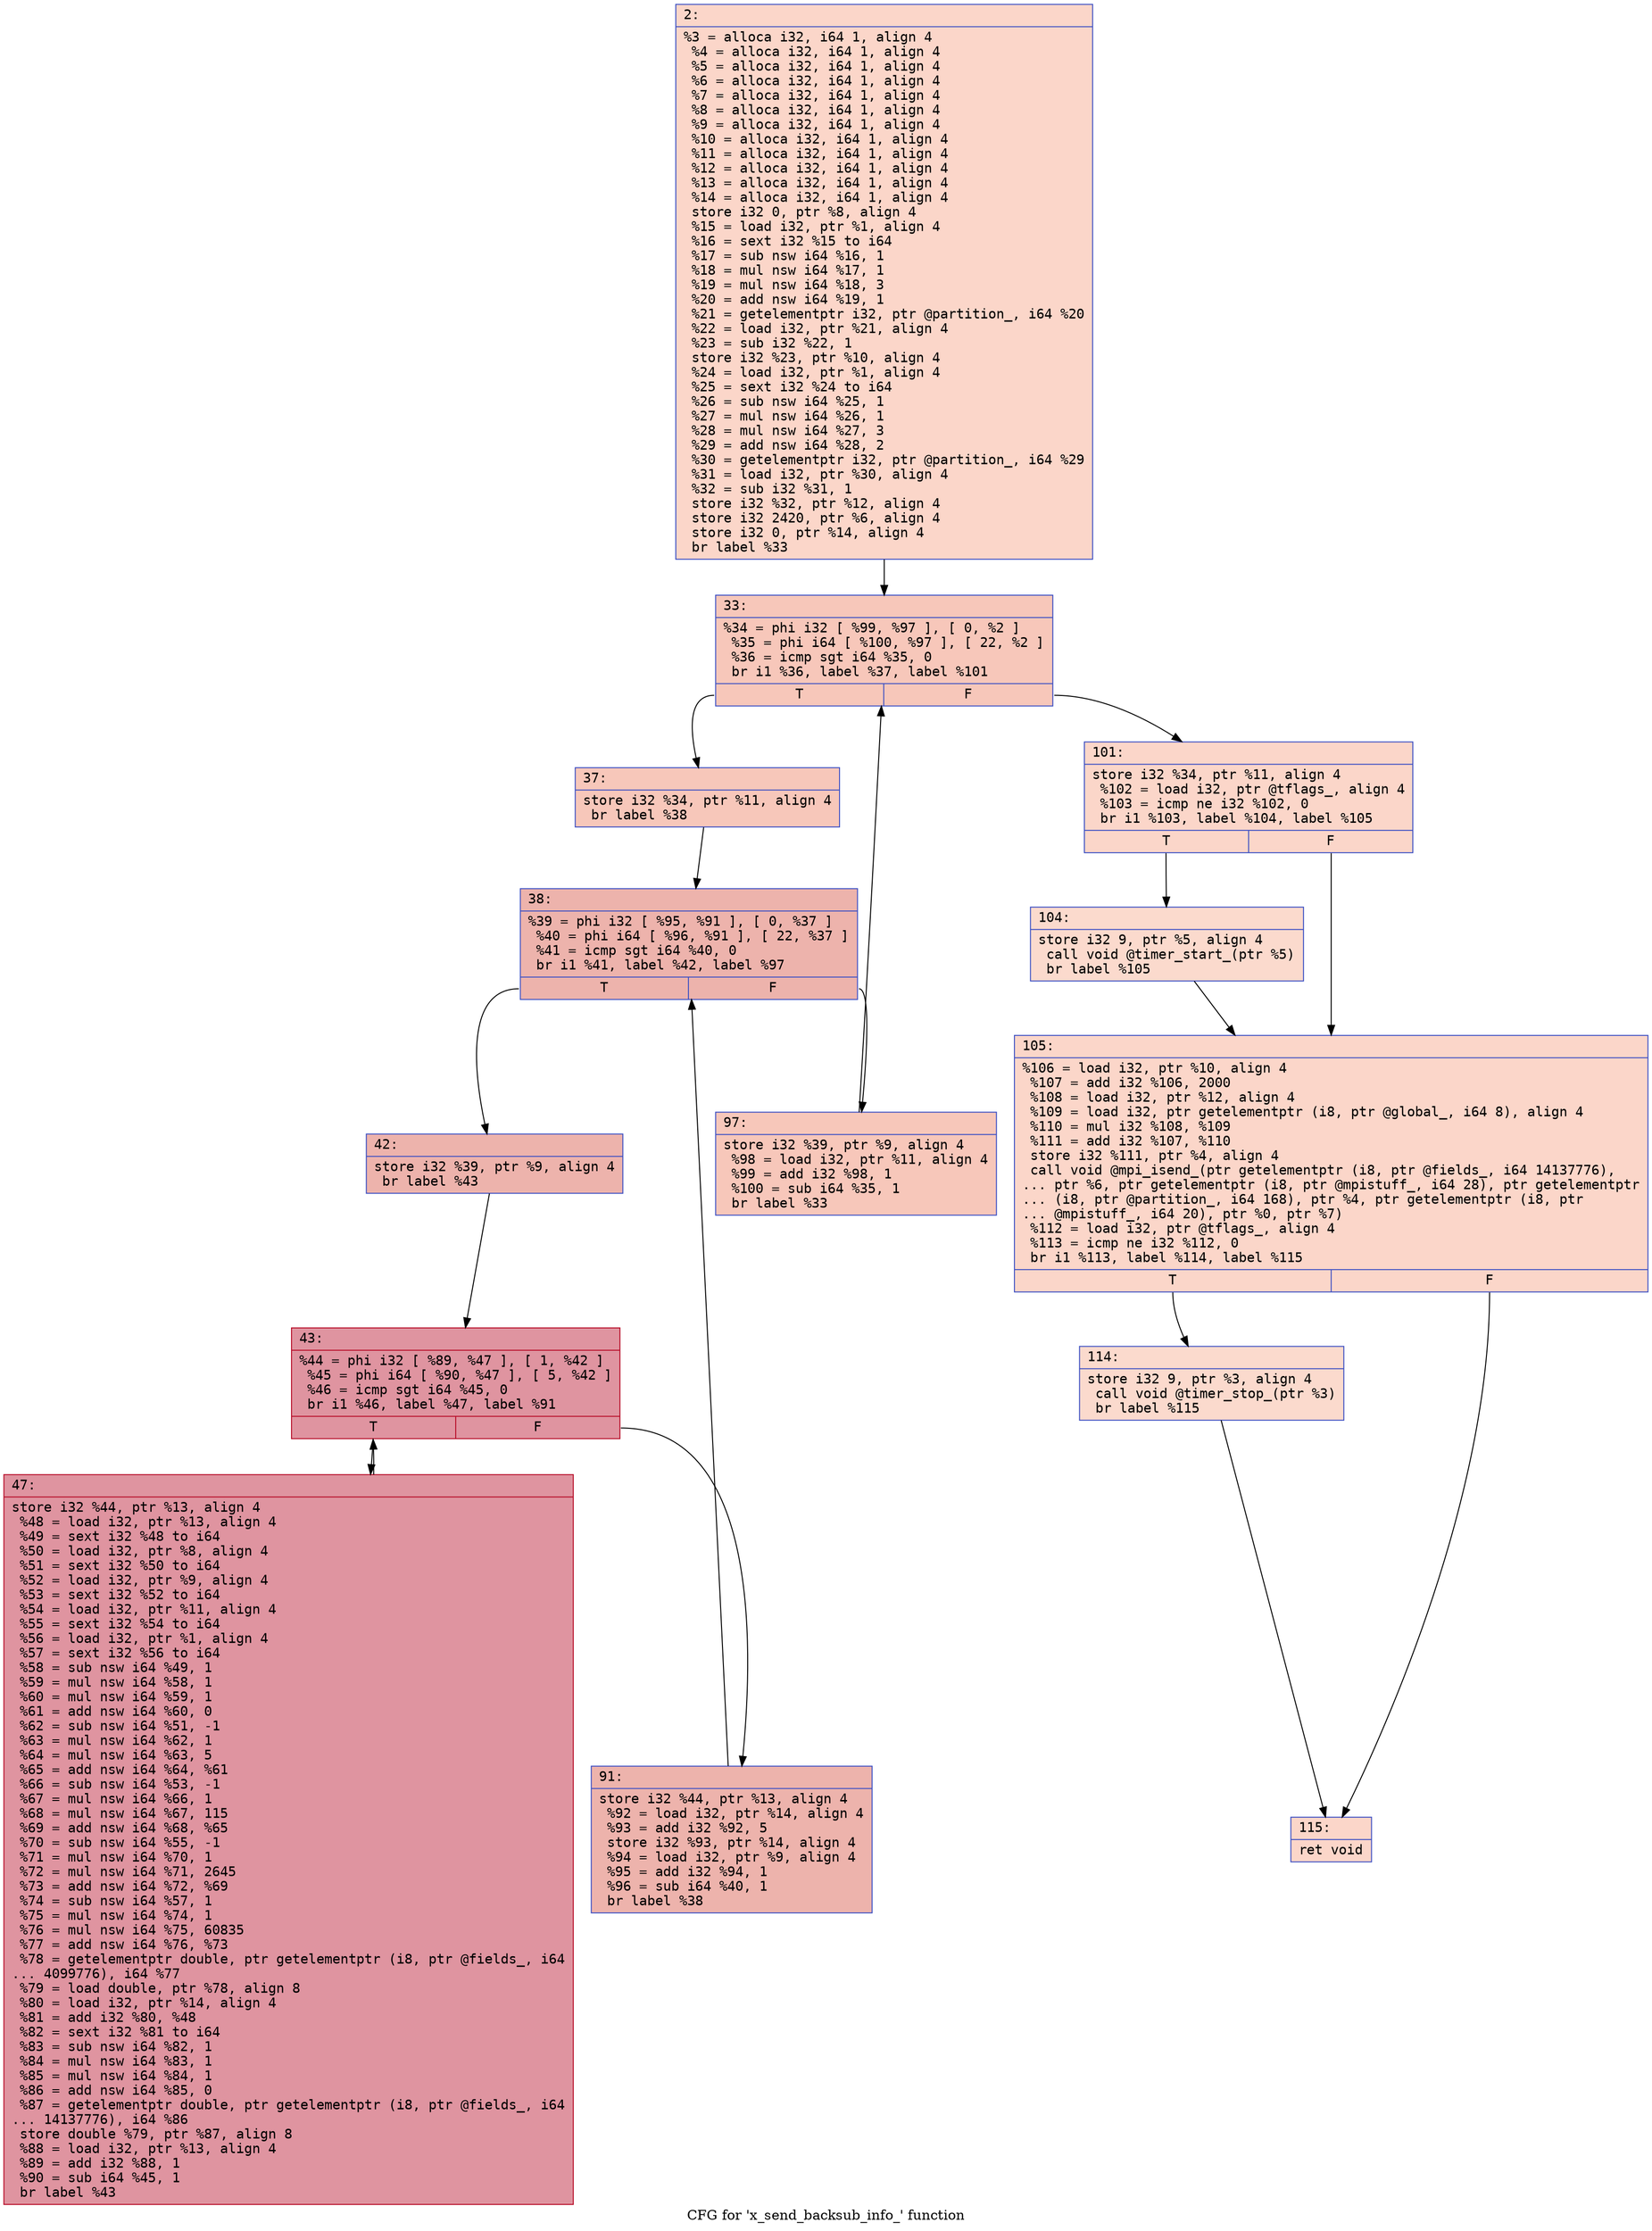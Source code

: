 digraph "CFG for 'x_send_backsub_info_' function" {
	label="CFG for 'x_send_backsub_info_' function";

	Node0x564937b40d30 [shape=record,color="#3d50c3ff", style=filled, fillcolor="#f6a38570" fontname="Courier",label="{2:\l|  %3 = alloca i32, i64 1, align 4\l  %4 = alloca i32, i64 1, align 4\l  %5 = alloca i32, i64 1, align 4\l  %6 = alloca i32, i64 1, align 4\l  %7 = alloca i32, i64 1, align 4\l  %8 = alloca i32, i64 1, align 4\l  %9 = alloca i32, i64 1, align 4\l  %10 = alloca i32, i64 1, align 4\l  %11 = alloca i32, i64 1, align 4\l  %12 = alloca i32, i64 1, align 4\l  %13 = alloca i32, i64 1, align 4\l  %14 = alloca i32, i64 1, align 4\l  store i32 0, ptr %8, align 4\l  %15 = load i32, ptr %1, align 4\l  %16 = sext i32 %15 to i64\l  %17 = sub nsw i64 %16, 1\l  %18 = mul nsw i64 %17, 1\l  %19 = mul nsw i64 %18, 3\l  %20 = add nsw i64 %19, 1\l  %21 = getelementptr i32, ptr @partition_, i64 %20\l  %22 = load i32, ptr %21, align 4\l  %23 = sub i32 %22, 1\l  store i32 %23, ptr %10, align 4\l  %24 = load i32, ptr %1, align 4\l  %25 = sext i32 %24 to i64\l  %26 = sub nsw i64 %25, 1\l  %27 = mul nsw i64 %26, 1\l  %28 = mul nsw i64 %27, 3\l  %29 = add nsw i64 %28, 2\l  %30 = getelementptr i32, ptr @partition_, i64 %29\l  %31 = load i32, ptr %30, align 4\l  %32 = sub i32 %31, 1\l  store i32 %32, ptr %12, align 4\l  store i32 2420, ptr %6, align 4\l  store i32 0, ptr %14, align 4\l  br label %33\l}"];
	Node0x564937b40d30 -> Node0x564937b45c70[tooltip="2 -> 33\nProbability 100.00%" ];
	Node0x564937b45c70 [shape=record,color="#3d50c3ff", style=filled, fillcolor="#ec7f6370" fontname="Courier",label="{33:\l|  %34 = phi i32 [ %99, %97 ], [ 0, %2 ]\l  %35 = phi i64 [ %100, %97 ], [ 22, %2 ]\l  %36 = icmp sgt i64 %35, 0\l  br i1 %36, label %37, label %101\l|{<s0>T|<s1>F}}"];
	Node0x564937b45c70:s0 -> Node0x564937b45f90[tooltip="33 -> 37\nProbability 96.88%" ];
	Node0x564937b45c70:s1 -> Node0x564937b45fe0[tooltip="33 -> 101\nProbability 3.12%" ];
	Node0x564937b45f90 [shape=record,color="#3d50c3ff", style=filled, fillcolor="#ec7f6370" fontname="Courier",label="{37:\l|  store i32 %34, ptr %11, align 4\l  br label %38\l}"];
	Node0x564937b45f90 -> Node0x564937b46180[tooltip="37 -> 38\nProbability 100.00%" ];
	Node0x564937b46180 [shape=record,color="#3d50c3ff", style=filled, fillcolor="#d6524470" fontname="Courier",label="{38:\l|  %39 = phi i32 [ %95, %91 ], [ 0, %37 ]\l  %40 = phi i64 [ %96, %91 ], [ 22, %37 ]\l  %41 = icmp sgt i64 %40, 0\l  br i1 %41, label %42, label %97\l|{<s0>T|<s1>F}}"];
	Node0x564937b46180:s0 -> Node0x564937b464a0[tooltip="38 -> 42\nProbability 96.88%" ];
	Node0x564937b46180:s1 -> Node0x564937b45d30[tooltip="38 -> 97\nProbability 3.12%" ];
	Node0x564937b464a0 [shape=record,color="#3d50c3ff", style=filled, fillcolor="#d6524470" fontname="Courier",label="{42:\l|  store i32 %39, ptr %9, align 4\l  br label %43\l}"];
	Node0x564937b464a0 -> Node0x564937b46640[tooltip="42 -> 43\nProbability 100.00%" ];
	Node0x564937b46640 [shape=record,color="#b70d28ff", style=filled, fillcolor="#b70d2870" fontname="Courier",label="{43:\l|  %44 = phi i32 [ %89, %47 ], [ 1, %42 ]\l  %45 = phi i64 [ %90, %47 ], [ 5, %42 ]\l  %46 = icmp sgt i64 %45, 0\l  br i1 %46, label %47, label %91\l|{<s0>T|<s1>F}}"];
	Node0x564937b46640:s0 -> Node0x564937b46730[tooltip="43 -> 47\nProbability 96.88%" ];
	Node0x564937b46640:s1 -> Node0x564937b46240[tooltip="43 -> 91\nProbability 3.12%" ];
	Node0x564937b46730 [shape=record,color="#b70d28ff", style=filled, fillcolor="#b70d2870" fontname="Courier",label="{47:\l|  store i32 %44, ptr %13, align 4\l  %48 = load i32, ptr %13, align 4\l  %49 = sext i32 %48 to i64\l  %50 = load i32, ptr %8, align 4\l  %51 = sext i32 %50 to i64\l  %52 = load i32, ptr %9, align 4\l  %53 = sext i32 %52 to i64\l  %54 = load i32, ptr %11, align 4\l  %55 = sext i32 %54 to i64\l  %56 = load i32, ptr %1, align 4\l  %57 = sext i32 %56 to i64\l  %58 = sub nsw i64 %49, 1\l  %59 = mul nsw i64 %58, 1\l  %60 = mul nsw i64 %59, 1\l  %61 = add nsw i64 %60, 0\l  %62 = sub nsw i64 %51, -1\l  %63 = mul nsw i64 %62, 1\l  %64 = mul nsw i64 %63, 5\l  %65 = add nsw i64 %64, %61\l  %66 = sub nsw i64 %53, -1\l  %67 = mul nsw i64 %66, 1\l  %68 = mul nsw i64 %67, 115\l  %69 = add nsw i64 %68, %65\l  %70 = sub nsw i64 %55, -1\l  %71 = mul nsw i64 %70, 1\l  %72 = mul nsw i64 %71, 2645\l  %73 = add nsw i64 %72, %69\l  %74 = sub nsw i64 %57, 1\l  %75 = mul nsw i64 %74, 1\l  %76 = mul nsw i64 %75, 60835\l  %77 = add nsw i64 %76, %73\l  %78 = getelementptr double, ptr getelementptr (i8, ptr @fields_, i64\l... 4099776), i64 %77\l  %79 = load double, ptr %78, align 8\l  %80 = load i32, ptr %14, align 4\l  %81 = add i32 %80, %48\l  %82 = sext i32 %81 to i64\l  %83 = sub nsw i64 %82, 1\l  %84 = mul nsw i64 %83, 1\l  %85 = mul nsw i64 %84, 1\l  %86 = add nsw i64 %85, 0\l  %87 = getelementptr double, ptr getelementptr (i8, ptr @fields_, i64\l... 14137776), i64 %86\l  store double %79, ptr %87, align 8\l  %88 = load i32, ptr %13, align 4\l  %89 = add i32 %88, 1\l  %90 = sub i64 %45, 1\l  br label %43\l}"];
	Node0x564937b46730 -> Node0x564937b46640[tooltip="47 -> 43\nProbability 100.00%" ];
	Node0x564937b46240 [shape=record,color="#3d50c3ff", style=filled, fillcolor="#d6524470" fontname="Courier",label="{91:\l|  store i32 %44, ptr %13, align 4\l  %92 = load i32, ptr %14, align 4\l  %93 = add i32 %92, 5\l  store i32 %93, ptr %14, align 4\l  %94 = load i32, ptr %9, align 4\l  %95 = add i32 %94, 1\l  %96 = sub i64 %40, 1\l  br label %38\l}"];
	Node0x564937b46240 -> Node0x564937b46180[tooltip="91 -> 38\nProbability 100.00%" ];
	Node0x564937b45d30 [shape=record,color="#3d50c3ff", style=filled, fillcolor="#ec7f6370" fontname="Courier",label="{97:\l|  store i32 %39, ptr %9, align 4\l  %98 = load i32, ptr %11, align 4\l  %99 = add i32 %98, 1\l  %100 = sub i64 %35, 1\l  br label %33\l}"];
	Node0x564937b45d30 -> Node0x564937b45c70[tooltip="97 -> 33\nProbability 100.00%" ];
	Node0x564937b45fe0 [shape=record,color="#3d50c3ff", style=filled, fillcolor="#f6a38570" fontname="Courier",label="{101:\l|  store i32 %34, ptr %11, align 4\l  %102 = load i32, ptr @tflags_, align 4\l  %103 = icmp ne i32 %102, 0\l  br i1 %103, label %104, label %105\l|{<s0>T|<s1>F}}"];
	Node0x564937b45fe0:s0 -> Node0x564937b46fd0[tooltip="101 -> 104\nProbability 62.50%" ];
	Node0x564937b45fe0:s1 -> Node0x564937b47020[tooltip="101 -> 105\nProbability 37.50%" ];
	Node0x564937b46fd0 [shape=record,color="#3d50c3ff", style=filled, fillcolor="#f7ac8e70" fontname="Courier",label="{104:\l|  store i32 9, ptr %5, align 4\l  call void @timer_start_(ptr %5)\l  br label %105\l}"];
	Node0x564937b46fd0 -> Node0x564937b47020[tooltip="104 -> 105\nProbability 100.00%" ];
	Node0x564937b47020 [shape=record,color="#3d50c3ff", style=filled, fillcolor="#f6a38570" fontname="Courier",label="{105:\l|  %106 = load i32, ptr %10, align 4\l  %107 = add i32 %106, 2000\l  %108 = load i32, ptr %12, align 4\l  %109 = load i32, ptr getelementptr (i8, ptr @global_, i64 8), align 4\l  %110 = mul i32 %108, %109\l  %111 = add i32 %107, %110\l  store i32 %111, ptr %4, align 4\l  call void @mpi_isend_(ptr getelementptr (i8, ptr @fields_, i64 14137776),\l... ptr %6, ptr getelementptr (i8, ptr @mpistuff_, i64 28), ptr getelementptr\l... (i8, ptr @partition_, i64 168), ptr %4, ptr getelementptr (i8, ptr\l... @mpistuff_, i64 20), ptr %0, ptr %7)\l  %112 = load i32, ptr @tflags_, align 4\l  %113 = icmp ne i32 %112, 0\l  br i1 %113, label %114, label %115\l|{<s0>T|<s1>F}}"];
	Node0x564937b47020:s0 -> Node0x564937b4a690[tooltip="105 -> 114\nProbability 62.50%" ];
	Node0x564937b47020:s1 -> Node0x564937b4a6e0[tooltip="105 -> 115\nProbability 37.50%" ];
	Node0x564937b4a690 [shape=record,color="#3d50c3ff", style=filled, fillcolor="#f7ac8e70" fontname="Courier",label="{114:\l|  store i32 9, ptr %3, align 4\l  call void @timer_stop_(ptr %3)\l  br label %115\l}"];
	Node0x564937b4a690 -> Node0x564937b4a6e0[tooltip="114 -> 115\nProbability 100.00%" ];
	Node0x564937b4a6e0 [shape=record,color="#3d50c3ff", style=filled, fillcolor="#f6a38570" fontname="Courier",label="{115:\l|  ret void\l}"];
}

